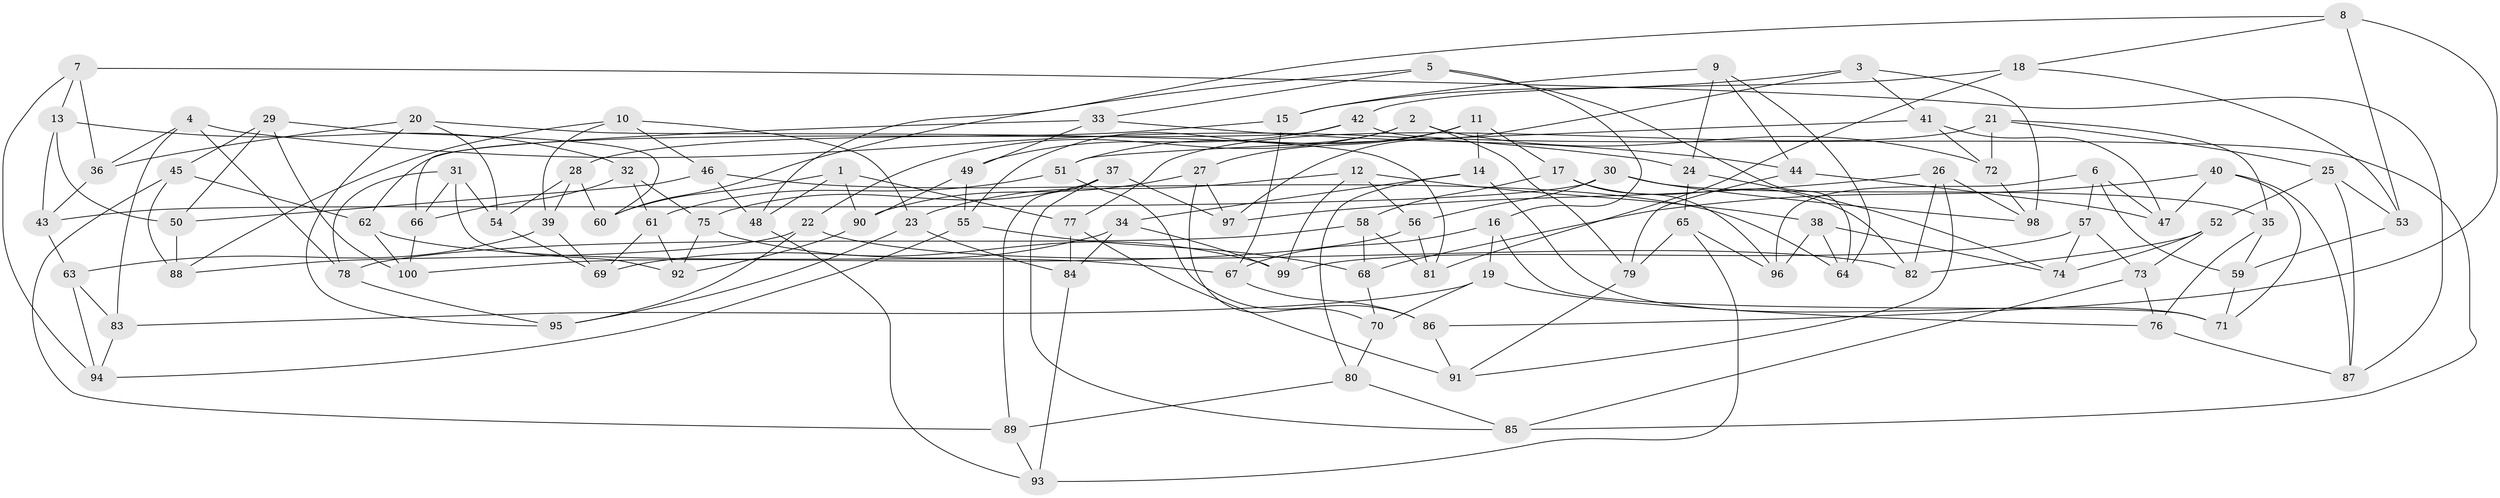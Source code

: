 // Generated by graph-tools (version 1.1) at 2025/39/02/21/25 10:39:01]
// undirected, 100 vertices, 200 edges
graph export_dot {
graph [start="1"]
  node [color=gray90,style=filled];
  1;
  2;
  3;
  4;
  5;
  6;
  7;
  8;
  9;
  10;
  11;
  12;
  13;
  14;
  15;
  16;
  17;
  18;
  19;
  20;
  21;
  22;
  23;
  24;
  25;
  26;
  27;
  28;
  29;
  30;
  31;
  32;
  33;
  34;
  35;
  36;
  37;
  38;
  39;
  40;
  41;
  42;
  43;
  44;
  45;
  46;
  47;
  48;
  49;
  50;
  51;
  52;
  53;
  54;
  55;
  56;
  57;
  58;
  59;
  60;
  61;
  62;
  63;
  64;
  65;
  66;
  67;
  68;
  69;
  70;
  71;
  72;
  73;
  74;
  75;
  76;
  77;
  78;
  79;
  80;
  81;
  82;
  83;
  84;
  85;
  86;
  87;
  88;
  89;
  90;
  91;
  92;
  93;
  94;
  95;
  96;
  97;
  98;
  99;
  100;
  1 -- 60;
  1 -- 90;
  1 -- 77;
  1 -- 48;
  2 -- 22;
  2 -- 79;
  2 -- 55;
  2 -- 72;
  3 -- 98;
  3 -- 15;
  3 -- 97;
  3 -- 41;
  4 -- 83;
  4 -- 78;
  4 -- 24;
  4 -- 36;
  5 -- 64;
  5 -- 33;
  5 -- 16;
  5 -- 60;
  6 -- 47;
  6 -- 57;
  6 -- 59;
  6 -- 96;
  7 -- 94;
  7 -- 13;
  7 -- 36;
  7 -- 87;
  8 -- 53;
  8 -- 18;
  8 -- 48;
  8 -- 86;
  9 -- 64;
  9 -- 24;
  9 -- 44;
  9 -- 15;
  10 -- 46;
  10 -- 88;
  10 -- 23;
  10 -- 39;
  11 -- 14;
  11 -- 17;
  11 -- 51;
  11 -- 27;
  12 -- 23;
  12 -- 38;
  12 -- 99;
  12 -- 56;
  13 -- 43;
  13 -- 32;
  13 -- 50;
  14 -- 34;
  14 -- 71;
  14 -- 80;
  15 -- 67;
  15 -- 28;
  16 -- 19;
  16 -- 67;
  16 -- 71;
  17 -- 96;
  17 -- 58;
  17 -- 82;
  18 -- 81;
  18 -- 53;
  18 -- 42;
  19 -- 70;
  19 -- 76;
  19 -- 83;
  20 -- 54;
  20 -- 95;
  20 -- 81;
  20 -- 36;
  21 -- 25;
  21 -- 72;
  21 -- 35;
  21 -- 77;
  22 -- 95;
  22 -- 82;
  22 -- 88;
  23 -- 95;
  23 -- 84;
  24 -- 74;
  24 -- 65;
  25 -- 52;
  25 -- 53;
  25 -- 87;
  26 -- 82;
  26 -- 91;
  26 -- 97;
  26 -- 98;
  27 -- 70;
  27 -- 90;
  27 -- 97;
  28 -- 60;
  28 -- 54;
  28 -- 39;
  29 -- 60;
  29 -- 45;
  29 -- 100;
  29 -- 50;
  30 -- 43;
  30 -- 56;
  30 -- 98;
  30 -- 35;
  31 -- 92;
  31 -- 66;
  31 -- 54;
  31 -- 78;
  32 -- 61;
  32 -- 75;
  32 -- 66;
  33 -- 66;
  33 -- 44;
  33 -- 49;
  34 -- 69;
  34 -- 84;
  34 -- 99;
  35 -- 59;
  35 -- 76;
  36 -- 43;
  37 -- 85;
  37 -- 89;
  37 -- 97;
  37 -- 75;
  38 -- 96;
  38 -- 64;
  38 -- 74;
  39 -- 69;
  39 -- 63;
  40 -- 87;
  40 -- 47;
  40 -- 71;
  40 -- 68;
  41 -- 51;
  41 -- 72;
  41 -- 47;
  42 -- 62;
  42 -- 49;
  42 -- 85;
  43 -- 63;
  44 -- 79;
  44 -- 47;
  45 -- 88;
  45 -- 89;
  45 -- 62;
  46 -- 50;
  46 -- 48;
  46 -- 64;
  48 -- 93;
  49 -- 90;
  49 -- 55;
  50 -- 88;
  51 -- 86;
  51 -- 61;
  52 -- 82;
  52 -- 74;
  52 -- 73;
  53 -- 59;
  54 -- 69;
  55 -- 68;
  55 -- 94;
  56 -- 81;
  56 -- 100;
  57 -- 99;
  57 -- 73;
  57 -- 74;
  58 -- 81;
  58 -- 68;
  58 -- 78;
  59 -- 71;
  61 -- 92;
  61 -- 69;
  62 -- 67;
  62 -- 100;
  63 -- 94;
  63 -- 83;
  65 -- 96;
  65 -- 93;
  65 -- 79;
  66 -- 100;
  67 -- 86;
  68 -- 70;
  70 -- 80;
  72 -- 98;
  73 -- 85;
  73 -- 76;
  75 -- 99;
  75 -- 92;
  76 -- 87;
  77 -- 91;
  77 -- 84;
  78 -- 95;
  79 -- 91;
  80 -- 89;
  80 -- 85;
  83 -- 94;
  84 -- 93;
  86 -- 91;
  89 -- 93;
  90 -- 92;
}
